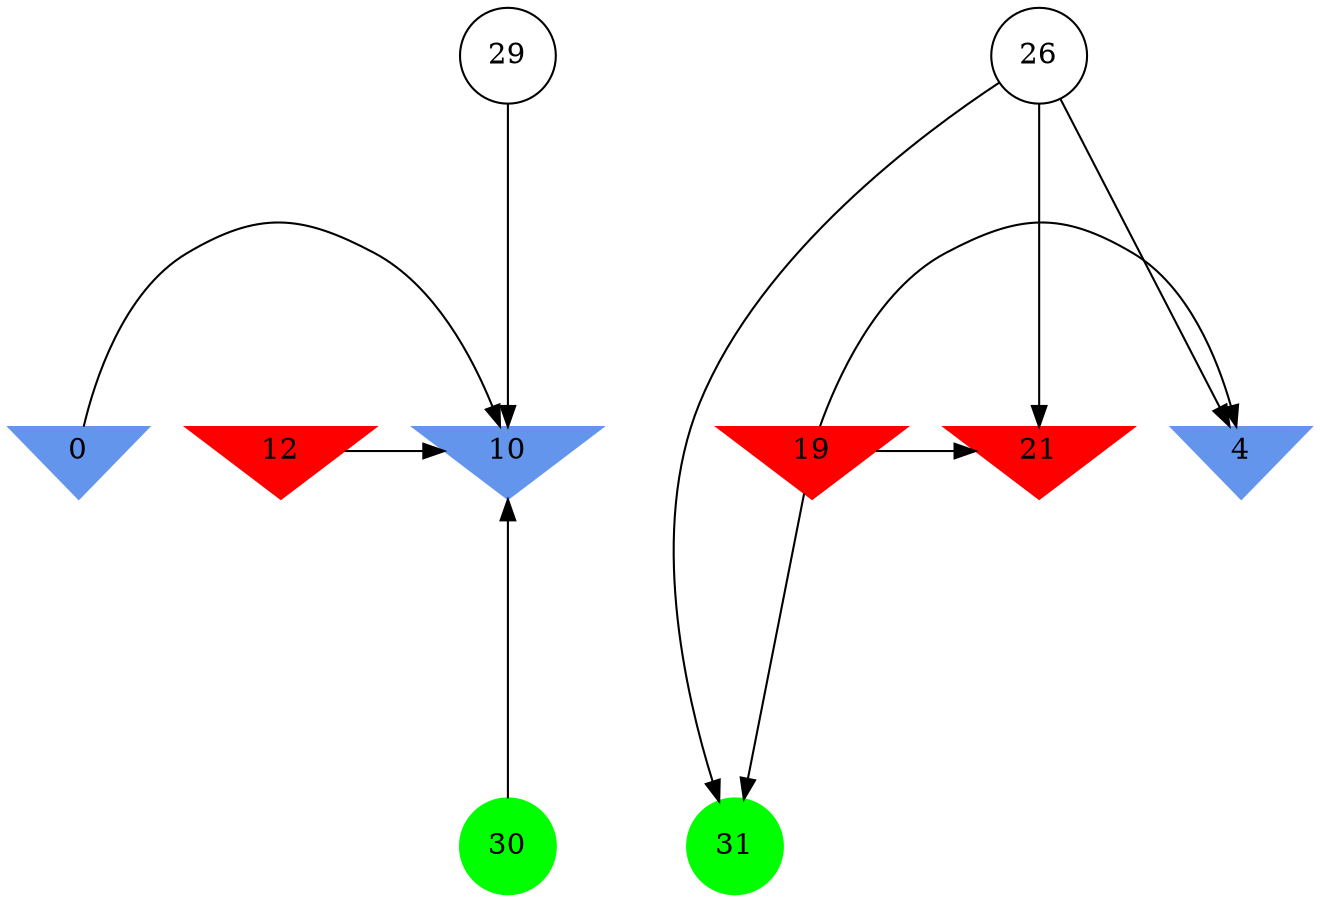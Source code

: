 digraph brain {
	ranksep=2.0;
	0 [shape=invtriangle,style=filled,color=cornflowerblue];
	4 [shape=invtriangle,style=filled,color=cornflowerblue];
	10 [shape=invtriangle,style=filled,color=cornflowerblue];
	12 [shape=invtriangle,style=filled,color=red];
	19 [shape=invtriangle,style=filled,color=red];
	21 [shape=invtriangle,style=filled,color=red];
	26 [shape=circle,color=black];
	29 [shape=circle,color=black];
	30 [shape=circle,style=filled,color=green];
	31 [shape=circle,style=filled,color=green];
	29	->	10;
	30	->	10;
	0	->	10;
	12	->	10;
	26	->	31;
	26	->	4;
	26	->	21;
	19	->	31;
	19	->	4;
	19	->	21;
	{ rank=same; 0; 4; 10; 12; 19; 21; }
	{ rank=same; 26; 29; }
	{ rank=same; 30; 31; }
}

